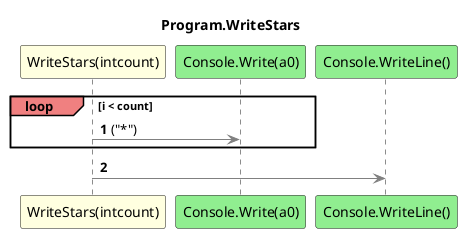 @startuml Program.WriteStars
title Program.WriteStars
participant "WriteStars(intcount)" as WriteStars_p0 #LightYellow
participant "Console.Write(a0)" as Console_Write_a0 #LightGreen
participant "Console.WriteLine()" as Console_WriteLine #LightGreen
autonumber
loop#LightCoral i < count
    WriteStars_p0 -[#grey]> Console_Write_a0 : ("*")
end
WriteStars_p0 -[#grey]> Console_WriteLine
@enduml
